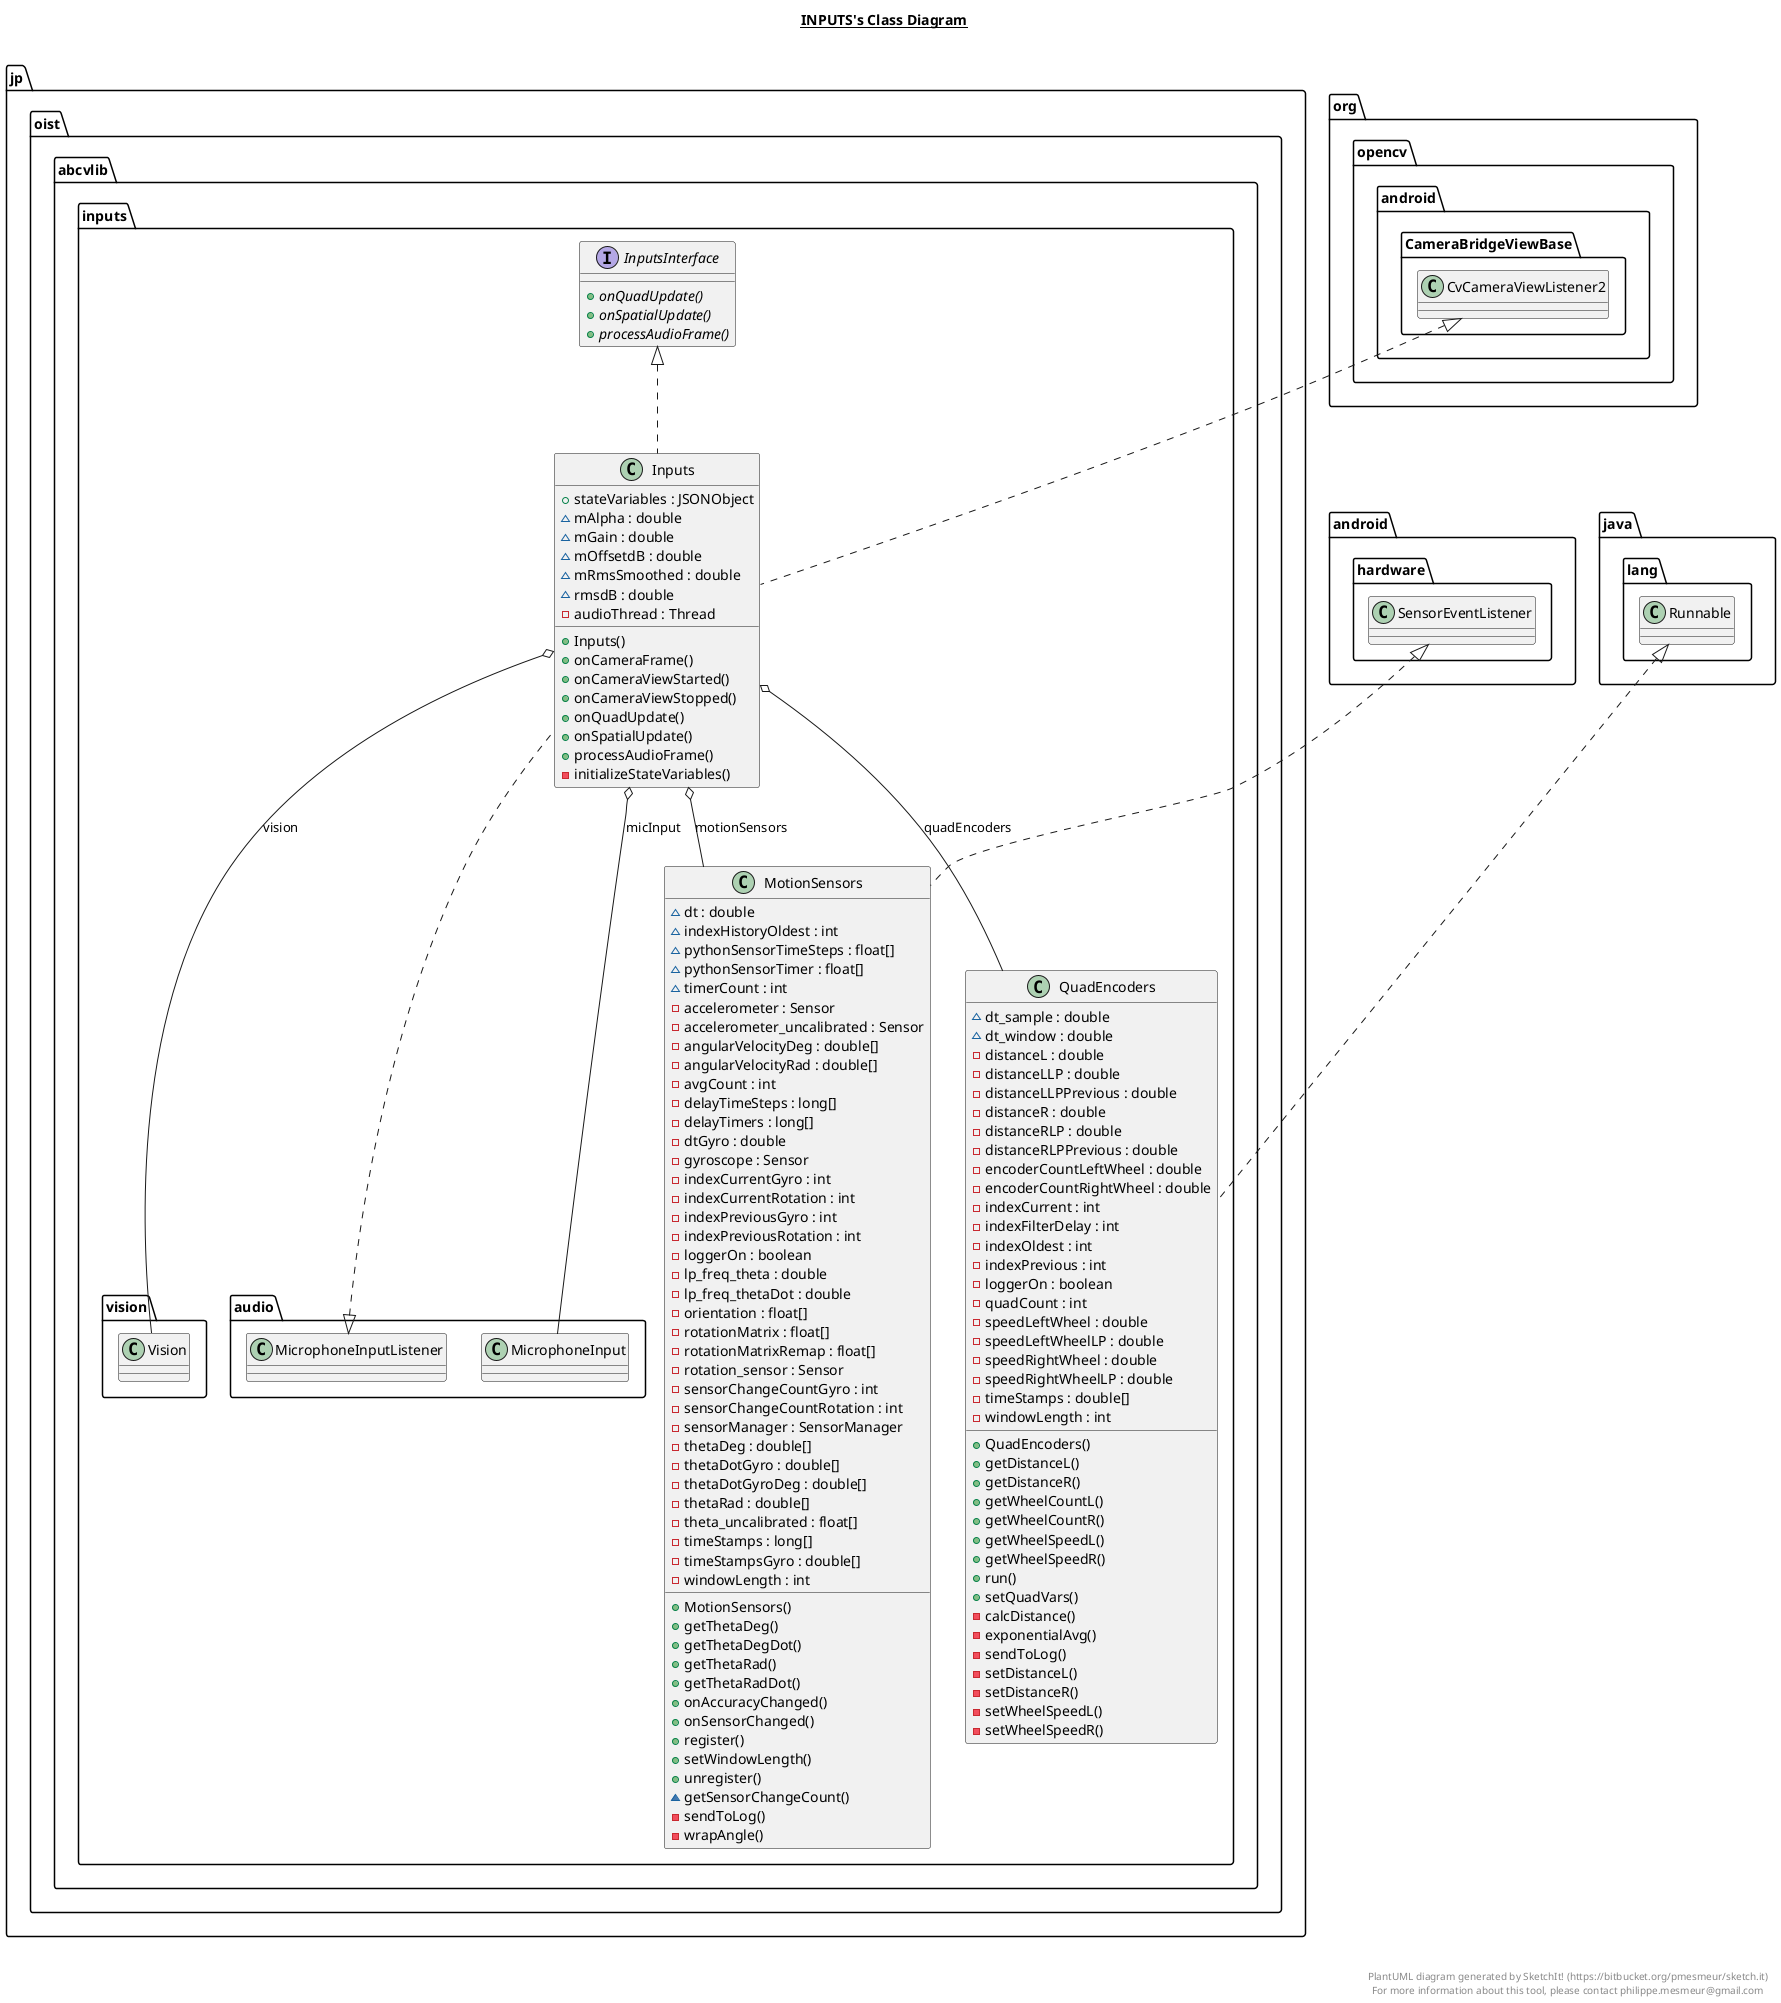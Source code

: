 @startuml

title __INPUTS's Class Diagram__\n

  namespace jp.oist.abcvlib {
    namespace inputs {
      class jp.oist.abcvlib.inputs.Inputs {
          + stateVariables : JSONObject
          ~ mAlpha : double
          ~ mGain : double
          ~ mOffsetdB : double
          ~ mRmsSmoothed : double
          ~ rmsdB : double
          - audioThread : Thread
          + Inputs()
          + onCameraFrame()
          + onCameraViewStarted()
          + onCameraViewStopped()
          + onQuadUpdate()
          + onSpatialUpdate()
          + processAudioFrame()
          - initializeStateVariables()
      }
    }
  }
  

  namespace jp.oist.abcvlib {
    namespace inputs {
      interface jp.oist.abcvlib.inputs.InputsInterface {
          {abstract} + onQuadUpdate()
          {abstract} + onSpatialUpdate()
          {abstract} + processAudioFrame()
      }
    }
  }
  

  namespace jp.oist.abcvlib {
    namespace inputs {
      class jp.oist.abcvlib.inputs.MotionSensors {
          ~ dt : double
          ~ indexHistoryOldest : int
          ~ pythonSensorTimeSteps : float[]
          ~ pythonSensorTimer : float[]
          ~ timerCount : int
          - accelerometer : Sensor
          - accelerometer_uncalibrated : Sensor
          - angularVelocityDeg : double[]
          - angularVelocityRad : double[]
          - avgCount : int
          - delayTimeSteps : long[]
          - delayTimers : long[]
          - dtGyro : double
          - gyroscope : Sensor
          - indexCurrentGyro : int
          - indexCurrentRotation : int
          - indexPreviousGyro : int
          - indexPreviousRotation : int
          - loggerOn : boolean
          - lp_freq_theta : double
          - lp_freq_thetaDot : double
          - orientation : float[]
          - rotationMatrix : float[]
          - rotationMatrixRemap : float[]
          - rotation_sensor : Sensor
          - sensorChangeCountGyro : int
          - sensorChangeCountRotation : int
          - sensorManager : SensorManager
          - thetaDeg : double[]
          - thetaDotGyro : double[]
          - thetaDotGyroDeg : double[]
          - thetaRad : double[]
          - theta_uncalibrated : float[]
          - timeStamps : long[]
          - timeStampsGyro : double[]
          - windowLength : int
          + MotionSensors()
          + getThetaDeg()
          + getThetaDegDot()
          + getThetaRad()
          + getThetaRadDot()
          + onAccuracyChanged()
          + onSensorChanged()
          + register()
          + setWindowLength()
          + unregister()
          ~ getSensorChangeCount()
          - sendToLog()
          - wrapAngle()
      }
    }
  }
  

  namespace jp.oist.abcvlib {
    namespace inputs {
      class jp.oist.abcvlib.inputs.QuadEncoders {
          ~ dt_sample : double
          ~ dt_window : double
          - distanceL : double
          - distanceLLP : double
          - distanceLLPPrevious : double
          - distanceR : double
          - distanceRLP : double
          - distanceRLPPrevious : double
          - encoderCountLeftWheel : double
          - encoderCountRightWheel : double
          - indexCurrent : int
          - indexFilterDelay : int
          - indexOldest : int
          - indexPrevious : int
          - loggerOn : boolean
          - quadCount : int
          - speedLeftWheel : double
          - speedLeftWheelLP : double
          - speedRightWheel : double
          - speedRightWheelLP : double
          - timeStamps : double[]
          - windowLength : int
          + QuadEncoders()
          + getDistanceL()
          + getDistanceR()
          + getWheelCountL()
          + getWheelCountR()
          + getWheelSpeedL()
          + getWheelSpeedR()
          + run()
          + setQuadVars()
          - calcDistance()
          - exponentialAvg()
          - sendToLog()
          - setDistanceL()
          - setDistanceR()
          - setWheelSpeedL()
          - setWheelSpeedR()
      }
    }
  }
  

  jp.oist.abcvlib.inputs.Inputs .up.|> jp.oist.abcvlib.inputs.InputsInterface
  jp.oist.abcvlib.inputs.Inputs .up.|> jp.oist.abcvlib.inputs.audio.MicrophoneInputListener
  jp.oist.abcvlib.inputs.Inputs .up.|> org.opencv.android.CameraBridgeViewBase.CvCameraViewListener2
  jp.oist.abcvlib.inputs.Inputs o-- jp.oist.abcvlib.inputs.audio.MicrophoneInput : micInput
  jp.oist.abcvlib.inputs.Inputs o-- jp.oist.abcvlib.inputs.MotionSensors : motionSensors
  jp.oist.abcvlib.inputs.Inputs o-- jp.oist.abcvlib.inputs.QuadEncoders : quadEncoders
  jp.oist.abcvlib.inputs.Inputs o-- jp.oist.abcvlib.inputs.vision.Vision : vision
  jp.oist.abcvlib.inputs.MotionSensors .up.|> android.hardware.SensorEventListener
  jp.oist.abcvlib.inputs.QuadEncoders .up.|> java.lang.Runnable


right footer


PlantUML diagram generated by SketchIt! (https://bitbucket.org/pmesmeur/sketch.it)
For more information about this tool, please contact philippe.mesmeur@gmail.com
endfooter

@enduml
